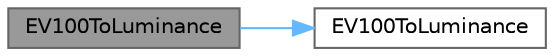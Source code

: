 digraph "EV100ToLuminance"
{
 // INTERACTIVE_SVG=YES
 // LATEX_PDF_SIZE
  bgcolor="transparent";
  edge [fontname=Helvetica,fontsize=10,labelfontname=Helvetica,labelfontsize=10];
  node [fontname=Helvetica,fontsize=10,shape=box,height=0.2,width=0.4];
  rankdir="LR";
  Node1 [id="Node000001",label="EV100ToLuminance",height=0.2,width=0.4,color="gray40", fillcolor="grey60", style="filled", fontcolor="black",tooltip=" "];
  Node1 -> Node2 [id="edge1_Node000001_Node000002",color="steelblue1",style="solid",tooltip=" "];
  Node2 [id="Node000002",label="EV100ToLuminance",height=0.2,width=0.4,color="grey40", fillcolor="white", style="filled",URL="$d7/d1b/RenderUtils_8h.html#a840da7a00a472d15ff3a23b0991c9120",tooltip=" "];
}

